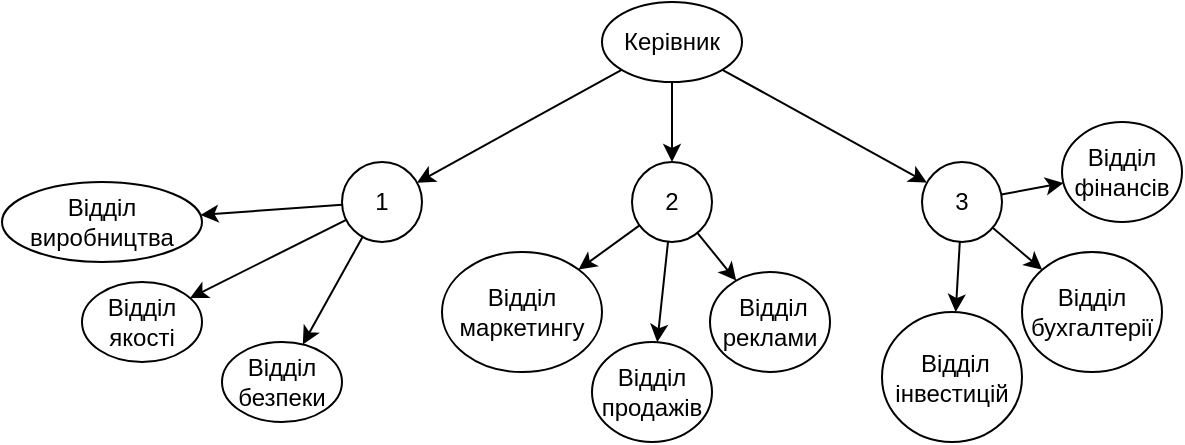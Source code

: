 <mxfile version="22.1.0" type="device">
  <diagram name="Страница — 1" id="-HxmSBmulutoMmKue4LQ">
    <mxGraphModel dx="1026" dy="572" grid="1" gridSize="10" guides="1" tooltips="1" connect="1" arrows="1" fold="1" page="1" pageScale="1" pageWidth="827" pageHeight="1169" math="0" shadow="0">
      <root>
        <mxCell id="0" />
        <mxCell id="1" parent="0" />
        <mxCell id="ODKjQ-sCagSUDkUFFcM--5" style="rounded=0;orthogonalLoop=1;jettySize=auto;html=1;" parent="1" source="ODKjQ-sCagSUDkUFFcM--1" target="ODKjQ-sCagSUDkUFFcM--2" edge="1">
          <mxGeometry relative="1" as="geometry" />
        </mxCell>
        <mxCell id="ODKjQ-sCagSUDkUFFcM--6" style="edgeStyle=orthogonalEdgeStyle;rounded=0;orthogonalLoop=1;jettySize=auto;html=1;" parent="1" source="ODKjQ-sCagSUDkUFFcM--1" target="ODKjQ-sCagSUDkUFFcM--3" edge="1">
          <mxGeometry relative="1" as="geometry" />
        </mxCell>
        <mxCell id="ODKjQ-sCagSUDkUFFcM--7" style="rounded=0;orthogonalLoop=1;jettySize=auto;html=1;" parent="1" source="ODKjQ-sCagSUDkUFFcM--1" target="ODKjQ-sCagSUDkUFFcM--4" edge="1">
          <mxGeometry relative="1" as="geometry" />
        </mxCell>
        <mxCell id="ODKjQ-sCagSUDkUFFcM--1" value="Керівник" style="ellipse;whiteSpace=wrap;html=1;" parent="1" vertex="1">
          <mxGeometry x="360" y="80" width="70" height="40" as="geometry" />
        </mxCell>
        <mxCell id="ODKjQ-sCagSUDkUFFcM--11" style="rounded=0;orthogonalLoop=1;jettySize=auto;html=1;" parent="1" source="ODKjQ-sCagSUDkUFFcM--2" target="ODKjQ-sCagSUDkUFFcM--8" edge="1">
          <mxGeometry relative="1" as="geometry" />
        </mxCell>
        <mxCell id="ODKjQ-sCagSUDkUFFcM--12" style="rounded=0;orthogonalLoop=1;jettySize=auto;html=1;" parent="1" source="ODKjQ-sCagSUDkUFFcM--2" target="ODKjQ-sCagSUDkUFFcM--9" edge="1">
          <mxGeometry relative="1" as="geometry" />
        </mxCell>
        <mxCell id="ODKjQ-sCagSUDkUFFcM--13" style="rounded=0;orthogonalLoop=1;jettySize=auto;html=1;" parent="1" source="ODKjQ-sCagSUDkUFFcM--2" target="ODKjQ-sCagSUDkUFFcM--10" edge="1">
          <mxGeometry relative="1" as="geometry" />
        </mxCell>
        <mxCell id="ODKjQ-sCagSUDkUFFcM--2" value="1" style="ellipse;whiteSpace=wrap;html=1;" parent="1" vertex="1">
          <mxGeometry x="230" y="160" width="40" height="40" as="geometry" />
        </mxCell>
        <mxCell id="ODKjQ-sCagSUDkUFFcM--17" style="rounded=0;orthogonalLoop=1;jettySize=auto;html=1;entryX=1;entryY=0;entryDx=0;entryDy=0;" parent="1" source="ODKjQ-sCagSUDkUFFcM--3" target="ODKjQ-sCagSUDkUFFcM--14" edge="1">
          <mxGeometry relative="1" as="geometry" />
        </mxCell>
        <mxCell id="ODKjQ-sCagSUDkUFFcM--18" style="rounded=0;orthogonalLoop=1;jettySize=auto;html=1;" parent="1" source="ODKjQ-sCagSUDkUFFcM--3" target="ODKjQ-sCagSUDkUFFcM--15" edge="1">
          <mxGeometry relative="1" as="geometry" />
        </mxCell>
        <mxCell id="ODKjQ-sCagSUDkUFFcM--19" style="rounded=0;orthogonalLoop=1;jettySize=auto;html=1;" parent="1" source="ODKjQ-sCagSUDkUFFcM--3" target="ODKjQ-sCagSUDkUFFcM--16" edge="1">
          <mxGeometry relative="1" as="geometry" />
        </mxCell>
        <mxCell id="ODKjQ-sCagSUDkUFFcM--3" value="2" style="ellipse;whiteSpace=wrap;html=1;" parent="1" vertex="1">
          <mxGeometry x="375" y="160" width="40" height="40" as="geometry" />
        </mxCell>
        <mxCell id="ODKjQ-sCagSUDkUFFcM--22" style="rounded=0;orthogonalLoop=1;jettySize=auto;html=1;" parent="1" source="ODKjQ-sCagSUDkUFFcM--4" target="ODKjQ-sCagSUDkUFFcM--21" edge="1">
          <mxGeometry relative="1" as="geometry" />
        </mxCell>
        <mxCell id="ODKjQ-sCagSUDkUFFcM--23" style="rounded=0;orthogonalLoop=1;jettySize=auto;html=1;" parent="1" source="ODKjQ-sCagSUDkUFFcM--4" target="ODKjQ-sCagSUDkUFFcM--20" edge="1">
          <mxGeometry relative="1" as="geometry" />
        </mxCell>
        <mxCell id="ODKjQ-sCagSUDkUFFcM--25" style="rounded=0;orthogonalLoop=1;jettySize=auto;html=1;" parent="1" source="ODKjQ-sCagSUDkUFFcM--4" target="ODKjQ-sCagSUDkUFFcM--24" edge="1">
          <mxGeometry relative="1" as="geometry" />
        </mxCell>
        <mxCell id="ODKjQ-sCagSUDkUFFcM--4" value="3" style="ellipse;whiteSpace=wrap;html=1;" parent="1" vertex="1">
          <mxGeometry x="520" y="160" width="40" height="40" as="geometry" />
        </mxCell>
        <mxCell id="ODKjQ-sCagSUDkUFFcM--8" value="Відділ виробництва" style="ellipse;whiteSpace=wrap;html=1;" parent="1" vertex="1">
          <mxGeometry x="60" y="170" width="100" height="40" as="geometry" />
        </mxCell>
        <mxCell id="ODKjQ-sCagSUDkUFFcM--9" value="Відділ якості" style="ellipse;whiteSpace=wrap;html=1;" parent="1" vertex="1">
          <mxGeometry x="100" y="220" width="60" height="40" as="geometry" />
        </mxCell>
        <mxCell id="ODKjQ-sCagSUDkUFFcM--10" value="Відділ безпеки" style="ellipse;whiteSpace=wrap;html=1;" parent="1" vertex="1">
          <mxGeometry x="170" y="250" width="60" height="40" as="geometry" />
        </mxCell>
        <mxCell id="ODKjQ-sCagSUDkUFFcM--14" value="Відділ маркетингу" style="ellipse;whiteSpace=wrap;html=1;" parent="1" vertex="1">
          <mxGeometry x="280" y="205" width="80" height="60" as="geometry" />
        </mxCell>
        <mxCell id="ODKjQ-sCagSUDkUFFcM--15" value="Відділ продажів" style="ellipse;whiteSpace=wrap;html=1;" parent="1" vertex="1">
          <mxGeometry x="355" y="250" width="60" height="50" as="geometry" />
        </mxCell>
        <mxCell id="ODKjQ-sCagSUDkUFFcM--16" value="&amp;nbsp;Відділ реклами" style="ellipse;whiteSpace=wrap;html=1;" parent="1" vertex="1">
          <mxGeometry x="414" y="215" width="60" height="50" as="geometry" />
        </mxCell>
        <mxCell id="ODKjQ-sCagSUDkUFFcM--20" value="Відділ фінансів" style="ellipse;whiteSpace=wrap;html=1;" parent="1" vertex="1">
          <mxGeometry x="590" y="140" width="60" height="50" as="geometry" />
        </mxCell>
        <mxCell id="ODKjQ-sCagSUDkUFFcM--21" value="Відділ бухгалтерії" style="ellipse;whiteSpace=wrap;html=1;" parent="1" vertex="1">
          <mxGeometry x="570" y="205" width="70" height="60" as="geometry" />
        </mxCell>
        <mxCell id="ODKjQ-sCagSUDkUFFcM--24" value="&amp;nbsp;Відділ інвестицій" style="ellipse;whiteSpace=wrap;html=1;" parent="1" vertex="1">
          <mxGeometry x="500" y="235" width="70" height="65" as="geometry" />
        </mxCell>
      </root>
    </mxGraphModel>
  </diagram>
</mxfile>
